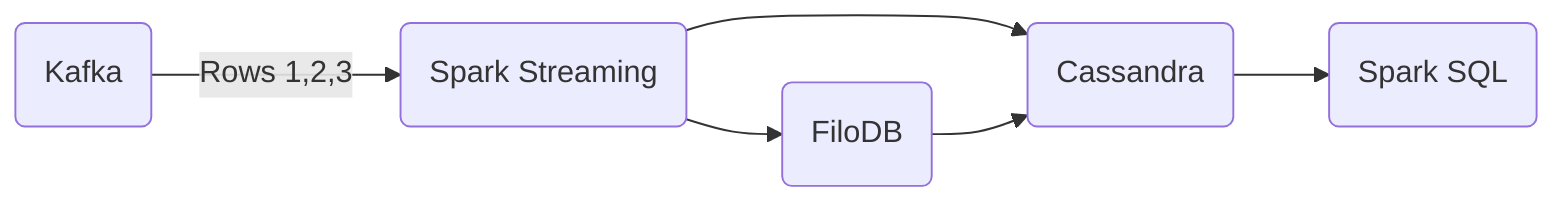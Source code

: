 graph LR;
K(Kafka);
C(Cassandra);
SS(Spark Streaming);
K-- Rows 1,2,3 -->SS;
SS --> C;
SS --> F(FiloDB);
F --> C;
C -->S(Spark SQL);